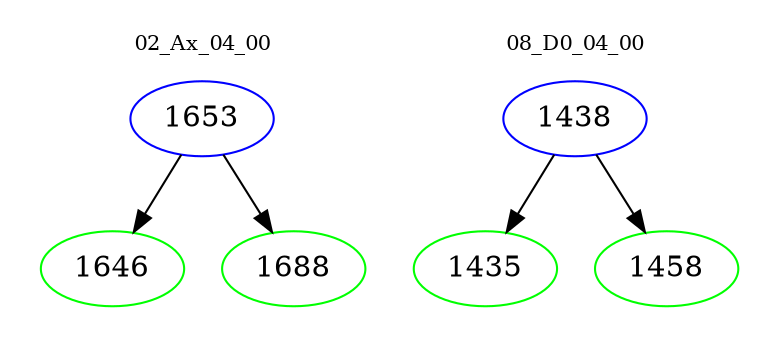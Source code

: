 digraph{
subgraph cluster_0 {
color = white
label = "02_Ax_04_00";
fontsize=10;
T0_1653 [label="1653", color="blue"]
T0_1653 -> T0_1646 [color="black"]
T0_1646 [label="1646", color="green"]
T0_1653 -> T0_1688 [color="black"]
T0_1688 [label="1688", color="green"]
}
subgraph cluster_1 {
color = white
label = "08_D0_04_00";
fontsize=10;
T1_1438 [label="1438", color="blue"]
T1_1438 -> T1_1435 [color="black"]
T1_1435 [label="1435", color="green"]
T1_1438 -> T1_1458 [color="black"]
T1_1458 [label="1458", color="green"]
}
}
